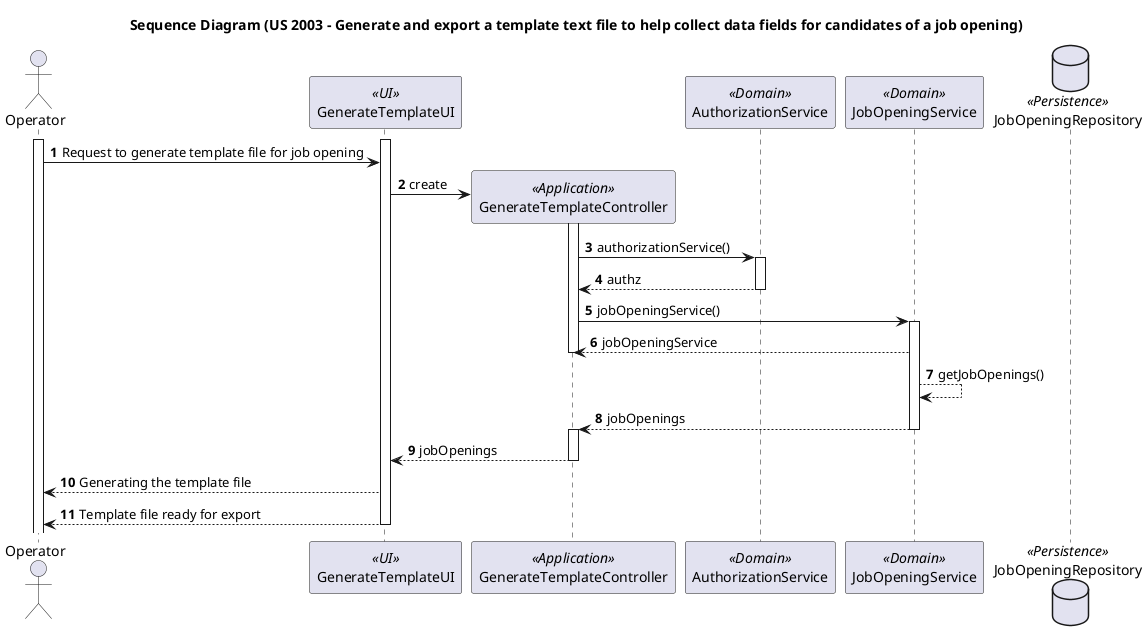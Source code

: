 @startuml
title Sequence Diagram (US 2003 - Generate and export a template text file to help collect data fields for candidates of a job opening)

autonumber
actor Operator as Operator
participant GenerateTemplateUI as UI <<UI>>
participant GenerateTemplateController as CTRL <<Application>>
participant AuthorizationService as AS <<Domain>>
participant JobOpeningService as UMS <<Domain>>
database JobOpeningRepository as URepo <<Persistence>>



activate Operator
activate UI
Operator -> UI: Request to generate template file for job opening

UI -> CTRL**:create
activate CTRL
CTRL -> AS : authorizationService()
activate AS
AS --> CTRL: authz
deactivate AS
CTRL-> UMS : jobOpeningService()
activate UMS
UMS-->CTRL: jobOpeningService
deactivate CTRL
UMS-->UMS: getJobOpenings()
UMS-->CTRL : jobOpenings
deactivate UMS
activate CTRL
CTRL--> UI: jobOpenings
deactivate CTRL
UI --> Operator: Generating the template file
UI --> Operator: Template file ready for export
deactivate UI


@enduml